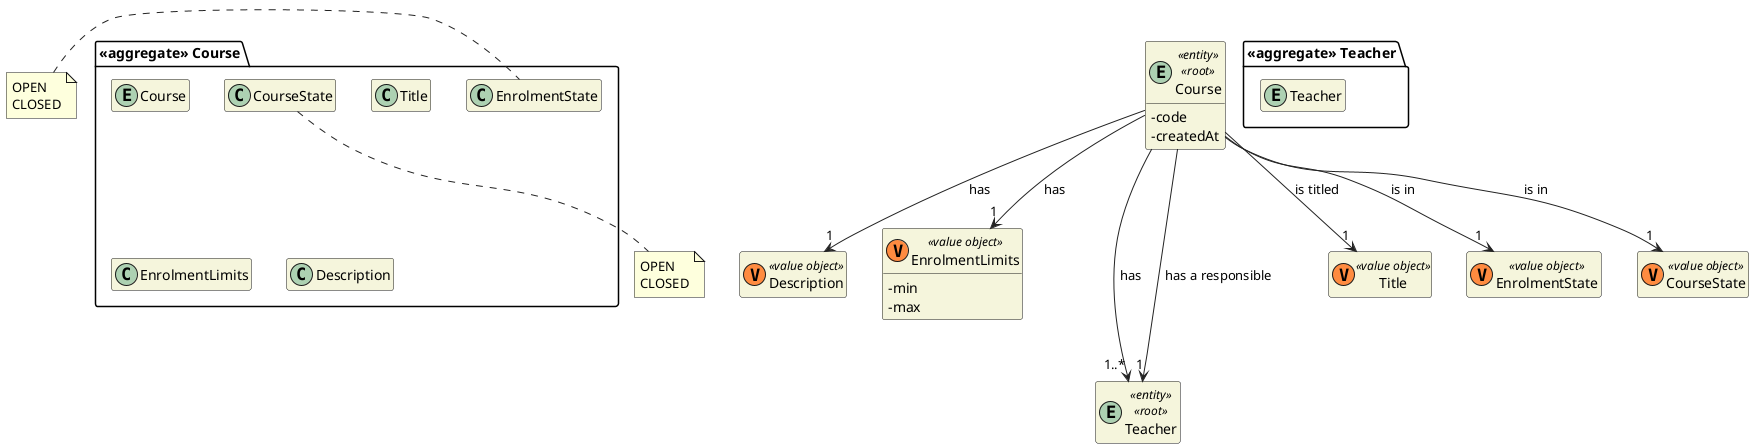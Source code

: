 @startuml US1004_DM
'https://plantuml.com/class-diagram

skinparam classAttributeIconSize 0
hide empty attributes
hide empty methods
skinparam classBackgroundColor beige
skinparam ArrowColor #222222

package "<<aggregate>> Course" {
  entity Course

  class Title
  class EnrolmentState
  class CourseState

  class EnrolmentLimits
  class Description
}

class Description <<(V,#FF8B40) value object>> {}
class EnrolmentLimits <<(V,#FF8B40) value object>> {
  - min
  - max
}

entity Course <<entity>> <<root>> {
  - code
  - createdAt
}

package "<<aggregate>> Teacher" {
  entity Teacher
}

entity Teacher <<entity>> <<root>> {
}


note left of EnrolmentState : OPEN\nCLOSED
note bottom of CourseState : OPEN\nCLOSED

class Title <<(V,#FF8B40) value object>> {}
class EnrolmentState <<(V,#FF8B40) value object>> {}
class CourseState <<(V,#FF8B40) value object>> {}

Course --> "1" Title : is titled
Course --> "1" EnrolmentState : is in
Course ---> "1..*" Teacher : has
Course --> "1" Teacher : has a responsible
Course --> "1" CourseState : is in
Course --> "1" Description : has
Course --> "1" EnrolmentLimits : has

@enduml
